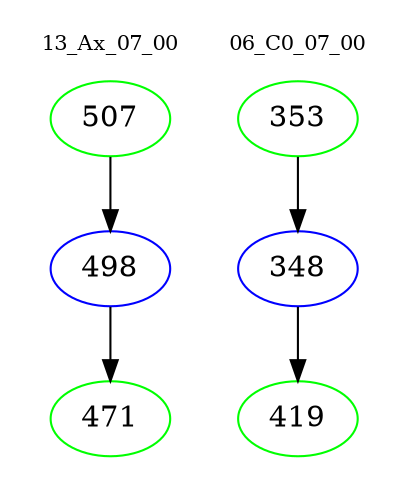 digraph{
subgraph cluster_0 {
color = white
label = "13_Ax_07_00";
fontsize=10;
T0_507 [label="507", color="green"]
T0_507 -> T0_498 [color="black"]
T0_498 [label="498", color="blue"]
T0_498 -> T0_471 [color="black"]
T0_471 [label="471", color="green"]
}
subgraph cluster_1 {
color = white
label = "06_C0_07_00";
fontsize=10;
T1_353 [label="353", color="green"]
T1_353 -> T1_348 [color="black"]
T1_348 [label="348", color="blue"]
T1_348 -> T1_419 [color="black"]
T1_419 [label="419", color="green"]
}
}
